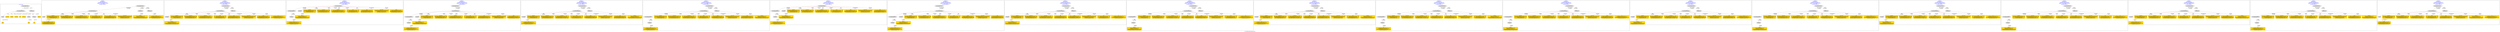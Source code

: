 digraph n0 {
fontcolor="blue"
remincross="true"
label="s14-s-california-african-american.json"
subgraph cluster_0 {
label="1-correct model"
n2[style="filled",color="white",fillcolor="lightgray",label="CulturalHeritageObject1"];
n3[style="filled",color="white",fillcolor="lightgray",label="Person1"];
n4[shape="plaintext",style="filled",fillcolor="gold",label="dimensions"];
n5[shape="plaintext",style="filled",fillcolor="gold",label="technique"];
n6[shape="plaintext",style="filled",fillcolor="gold",label="provenance"];
n7[shape="plaintext",style="filled",fillcolor="gold",label="title"];
n8[shape="plaintext",style="filled",fillcolor="gold",label="accessionId"];
n9[style="filled",color="white",fillcolor="lightgray",label="Concept1"];
n10[style="filled",color="white",fillcolor="lightgray",label="Document1"];
n11[shape="plaintext",style="filled",fillcolor="gold",label="artist"];
n12[style="filled",color="white",fillcolor="lightgray",label="EuropeanaAggregation1"];
n13[style="filled",color="white",fillcolor="lightgray",label="WebResource1"];
n14[shape="plaintext",style="filled",fillcolor="gold",label="imageUrl"];
n15[shape="plaintext",style="filled",fillcolor="gold",label="type"];
n16[shape="plaintext",style="filled",fillcolor="gold",label="url"];
}
subgraph cluster_1 {
label="candidate 0\nlink coherence:1.0\nnode coherence:1.0\nconfidence:0.5672501844518427\nmapping score:0.6150093207432068\ncost:12.99941\n-precision:0.77-recall:0.71"
n18[style="filled",color="white",fillcolor="lightgray",label="CulturalHeritageObject1"];
n19[style="filled",color="white",fillcolor="lightgray",label="Person1"];
n20[style="filled",color="white",fillcolor="lightgray",label="EuropeanaAggregation1"];
n21[style="filled",color="white",fillcolor="lightgray",label="WebResource1"];
n22[style="filled",color="white",fillcolor="lightgray",label="WebResource2"];
n23[shape="plaintext",style="filled",fillcolor="gold",label="imageUrl\n[WebResource,classLink,0.519]\n[Document,classLink,0.47]\n[CulturalHeritageObject,accessionNumber,0.006]\n[CulturalHeritageObject,description,0.005]"];
n24[shape="plaintext",style="filled",fillcolor="gold",label="technique\n[CulturalHeritageObject,medium,0.719]\n[CulturalHeritageObject,description,0.115]\n[Concept,prefLabel,0.09]\n[Person,biographicalInformation,0.076]"];
n25[shape="plaintext",style="filled",fillcolor="gold",label="artist\n[Person,nameOfThePerson,0.283]\n[CulturalHeritageObject,description,0.244]\n[CulturalHeritageObject,provenance,0.238]\n[CulturalHeritageObject,title,0.235]"];
n26[shape="plaintext",style="filled",fillcolor="gold",label="provenance\n[CulturalHeritageObject,provenance,0.721]\n[CulturalHeritageObject,description,0.105]\n[CulturalHeritageObject,title,0.103]\n[Person,biographicalInformation,0.071]"];
n27[shape="plaintext",style="filled",fillcolor="gold",label="dimensions\n[CulturalHeritageObject,extent,0.661]\n[CulturalHeritageObject,accessionNumber,0.143]\n[CulturalHeritageObject,description,0.11]\n[CulturalHeritageObject,provenance,0.086]"];
n28[shape="plaintext",style="filled",fillcolor="gold",label="type\n[CulturalHeritageObject,provenance,0.483]\n[Document,classLink,0.204]\n[CulturalHeritageObject,description,0.157]\n[Person,nameOfThePerson,0.156]"];
n29[shape="plaintext",style="filled",fillcolor="gold",label="title\n[CulturalHeritageObject,title,0.361]\n[CulturalHeritageObject,description,0.313]\n[Person,biographicalInformation,0.209]\n[CulturalHeritageObject,provenance,0.117]"];
n30[shape="plaintext",style="filled",fillcolor="gold",label="accessionId\n[CulturalHeritageObject,accessionNumber,0.787]\n[CulturalHeritageObject,provenance,0.153]\n[WebResource,classLink,0.059]\n[CulturalHeritageObject,title,0.0]"];
n31[shape="plaintext",style="filled",fillcolor="gold",label="url\n[WebResource,classLink,0.571]\n[CulturalHeritageObject,extent,0.164]\n[CulturalHeritageObject,accessionNumber,0.133]\n[Document,classLink,0.131]"];
}
subgraph cluster_2 {
label="candidate 1\nlink coherence:1.0\nnode coherence:1.0\nconfidence:0.5575531462863128\nmapping score:0.6302954932065487\ncost:11.99961\n-precision:0.67-recall:0.57"
n33[style="filled",color="white",fillcolor="lightgray",label="CulturalHeritageObject1"];
n34[style="filled",color="white",fillcolor="lightgray",label="Document1"];
n35[style="filled",color="white",fillcolor="lightgray",label="EuropeanaAggregation1"];
n36[style="filled",color="white",fillcolor="lightgray",label="WebResource1"];
n37[shape="plaintext",style="filled",fillcolor="gold",label="url\n[WebResource,classLink,0.571]\n[CulturalHeritageObject,extent,0.164]\n[CulturalHeritageObject,accessionNumber,0.133]\n[Document,classLink,0.131]"];
n38[shape="plaintext",style="filled",fillcolor="gold",label="technique\n[CulturalHeritageObject,medium,0.719]\n[CulturalHeritageObject,description,0.115]\n[Concept,prefLabel,0.09]\n[Person,biographicalInformation,0.076]"];
n39[shape="plaintext",style="filled",fillcolor="gold",label="provenance\n[CulturalHeritageObject,provenance,0.721]\n[CulturalHeritageObject,description,0.105]\n[CulturalHeritageObject,title,0.103]\n[Person,biographicalInformation,0.071]"];
n40[shape="plaintext",style="filled",fillcolor="gold",label="imageUrl\n[WebResource,classLink,0.519]\n[Document,classLink,0.47]\n[CulturalHeritageObject,accessionNumber,0.006]\n[CulturalHeritageObject,description,0.005]"];
n41[shape="plaintext",style="filled",fillcolor="gold",label="dimensions\n[CulturalHeritageObject,extent,0.661]\n[CulturalHeritageObject,accessionNumber,0.143]\n[CulturalHeritageObject,description,0.11]\n[CulturalHeritageObject,provenance,0.086]"];
n42[shape="plaintext",style="filled",fillcolor="gold",label="type\n[CulturalHeritageObject,provenance,0.483]\n[Document,classLink,0.204]\n[CulturalHeritageObject,description,0.157]\n[Person,nameOfThePerson,0.156]"];
n43[shape="plaintext",style="filled",fillcolor="gold",label="title\n[CulturalHeritageObject,title,0.361]\n[CulturalHeritageObject,description,0.313]\n[Person,biographicalInformation,0.209]\n[CulturalHeritageObject,provenance,0.117]"];
n44[shape="plaintext",style="filled",fillcolor="gold",label="accessionId\n[CulturalHeritageObject,accessionNumber,0.787]\n[CulturalHeritageObject,provenance,0.153]\n[WebResource,classLink,0.059]\n[CulturalHeritageObject,title,0.0]"];
n45[shape="plaintext",style="filled",fillcolor="gold",label="artist\n[Person,nameOfThePerson,0.283]\n[CulturalHeritageObject,description,0.244]\n[CulturalHeritageObject,provenance,0.238]\n[CulturalHeritageObject,title,0.235]"];
}
subgraph cluster_3 {
label="candidate 10\nlink coherence:1.0\nnode coherence:1.0\nconfidence:0.5086762505254226\nmapping score:0.6140031946195853\ncost:11.99993\n-precision:0.5-recall:0.43"
n47[style="filled",color="white",fillcolor="lightgray",label="CulturalHeritageObject1"];
n48[style="filled",color="white",fillcolor="lightgray",label="CulturalHeritageObject2"];
n49[style="filled",color="white",fillcolor="lightgray",label="Document1"];
n50[style="filled",color="white",fillcolor="lightgray",label="Document2"];
n51[shape="plaintext",style="filled",fillcolor="gold",label="technique\n[CulturalHeritageObject,medium,0.719]\n[CulturalHeritageObject,description,0.115]\n[Concept,prefLabel,0.09]\n[Person,biographicalInformation,0.076]"];
n52[shape="plaintext",style="filled",fillcolor="gold",label="provenance\n[CulturalHeritageObject,provenance,0.721]\n[CulturalHeritageObject,description,0.105]\n[CulturalHeritageObject,title,0.103]\n[Person,biographicalInformation,0.071]"];
n53[shape="plaintext",style="filled",fillcolor="gold",label="imageUrl\n[WebResource,classLink,0.519]\n[Document,classLink,0.47]\n[CulturalHeritageObject,accessionNumber,0.006]\n[CulturalHeritageObject,description,0.005]"];
n54[shape="plaintext",style="filled",fillcolor="gold",label="dimensions\n[CulturalHeritageObject,extent,0.661]\n[CulturalHeritageObject,accessionNumber,0.143]\n[CulturalHeritageObject,description,0.11]\n[CulturalHeritageObject,provenance,0.086]"];
n55[shape="plaintext",style="filled",fillcolor="gold",label="type\n[CulturalHeritageObject,provenance,0.483]\n[Document,classLink,0.204]\n[CulturalHeritageObject,description,0.157]\n[Person,nameOfThePerson,0.156]"];
n56[shape="plaintext",style="filled",fillcolor="gold",label="title\n[CulturalHeritageObject,title,0.361]\n[CulturalHeritageObject,description,0.313]\n[Person,biographicalInformation,0.209]\n[CulturalHeritageObject,provenance,0.117]"];
n57[shape="plaintext",style="filled",fillcolor="gold",label="accessionId\n[CulturalHeritageObject,accessionNumber,0.787]\n[CulturalHeritageObject,provenance,0.153]\n[WebResource,classLink,0.059]\n[CulturalHeritageObject,title,0.0]"];
n58[shape="plaintext",style="filled",fillcolor="gold",label="artist\n[Person,nameOfThePerson,0.283]\n[CulturalHeritageObject,description,0.244]\n[CulturalHeritageObject,provenance,0.238]\n[CulturalHeritageObject,title,0.235]"];
n59[shape="plaintext",style="filled",fillcolor="gold",label="url\n[WebResource,classLink,0.571]\n[CulturalHeritageObject,extent,0.164]\n[CulturalHeritageObject,accessionNumber,0.133]\n[Document,classLink,0.131]"];
}
subgraph cluster_4 {
label="candidate 11\nlink coherence:1.0\nnode coherence:1.0\nconfidence:0.5086762505254226\nmapping score:0.6140031946195853\ncost:12.99975\n-precision:0.54-recall:0.5"
n61[style="filled",color="white",fillcolor="lightgray",label="CulturalHeritageObject1"];
n62[style="filled",color="white",fillcolor="lightgray",label="CulturalHeritageObject2"];
n63[style="filled",color="white",fillcolor="lightgray",label="Document1"];
n64[style="filled",color="white",fillcolor="lightgray",label="Document2"];
n65[style="filled",color="white",fillcolor="lightgray",label="EuropeanaAggregation1"];
n66[shape="plaintext",style="filled",fillcolor="gold",label="technique\n[CulturalHeritageObject,medium,0.719]\n[CulturalHeritageObject,description,0.115]\n[Concept,prefLabel,0.09]\n[Person,biographicalInformation,0.076]"];
n67[shape="plaintext",style="filled",fillcolor="gold",label="provenance\n[CulturalHeritageObject,provenance,0.721]\n[CulturalHeritageObject,description,0.105]\n[CulturalHeritageObject,title,0.103]\n[Person,biographicalInformation,0.071]"];
n68[shape="plaintext",style="filled",fillcolor="gold",label="imageUrl\n[WebResource,classLink,0.519]\n[Document,classLink,0.47]\n[CulturalHeritageObject,accessionNumber,0.006]\n[CulturalHeritageObject,description,0.005]"];
n69[shape="plaintext",style="filled",fillcolor="gold",label="dimensions\n[CulturalHeritageObject,extent,0.661]\n[CulturalHeritageObject,accessionNumber,0.143]\n[CulturalHeritageObject,description,0.11]\n[CulturalHeritageObject,provenance,0.086]"];
n70[shape="plaintext",style="filled",fillcolor="gold",label="type\n[CulturalHeritageObject,provenance,0.483]\n[Document,classLink,0.204]\n[CulturalHeritageObject,description,0.157]\n[Person,nameOfThePerson,0.156]"];
n71[shape="plaintext",style="filled",fillcolor="gold",label="title\n[CulturalHeritageObject,title,0.361]\n[CulturalHeritageObject,description,0.313]\n[Person,biographicalInformation,0.209]\n[CulturalHeritageObject,provenance,0.117]"];
n72[shape="plaintext",style="filled",fillcolor="gold",label="accessionId\n[CulturalHeritageObject,accessionNumber,0.787]\n[CulturalHeritageObject,provenance,0.153]\n[WebResource,classLink,0.059]\n[CulturalHeritageObject,title,0.0]"];
n73[shape="plaintext",style="filled",fillcolor="gold",label="artist\n[Person,nameOfThePerson,0.283]\n[CulturalHeritageObject,description,0.244]\n[CulturalHeritageObject,provenance,0.238]\n[CulturalHeritageObject,title,0.235]"];
n74[shape="plaintext",style="filled",fillcolor="gold",label="url\n[WebResource,classLink,0.571]\n[CulturalHeritageObject,extent,0.164]\n[CulturalHeritageObject,accessionNumber,0.133]\n[Document,classLink,0.131]"];
}
subgraph cluster_5 {
label="candidate 12\nlink coherence:1.0\nnode coherence:1.0\nconfidence:0.5077265854194454\nmapping score:0.6136866395842595\ncost:11.99961\n-precision:0.75-recall:0.64"
n76[style="filled",color="white",fillcolor="lightgray",label="CulturalHeritageObject1"];
n77[style="filled",color="white",fillcolor="lightgray",label="Document1"];
n78[style="filled",color="white",fillcolor="lightgray",label="EuropeanaAggregation1"];
n79[style="filled",color="white",fillcolor="lightgray",label="WebResource1"];
n80[shape="plaintext",style="filled",fillcolor="gold",label="imageUrl\n[WebResource,classLink,0.519]\n[Document,classLink,0.47]\n[CulturalHeritageObject,accessionNumber,0.006]\n[CulturalHeritageObject,description,0.005]"];
n81[shape="plaintext",style="filled",fillcolor="gold",label="technique\n[CulturalHeritageObject,medium,0.719]\n[CulturalHeritageObject,description,0.115]\n[Concept,prefLabel,0.09]\n[Person,biographicalInformation,0.076]"];
n82[shape="plaintext",style="filled",fillcolor="gold",label="provenance\n[CulturalHeritageObject,provenance,0.721]\n[CulturalHeritageObject,description,0.105]\n[CulturalHeritageObject,title,0.103]\n[Person,biographicalInformation,0.071]"];
n83[shape="plaintext",style="filled",fillcolor="gold",label="url\n[WebResource,classLink,0.571]\n[CulturalHeritageObject,extent,0.164]\n[CulturalHeritageObject,accessionNumber,0.133]\n[Document,classLink,0.131]"];
n84[shape="plaintext",style="filled",fillcolor="gold",label="dimensions\n[CulturalHeritageObject,extent,0.661]\n[CulturalHeritageObject,accessionNumber,0.143]\n[CulturalHeritageObject,description,0.11]\n[CulturalHeritageObject,provenance,0.086]"];
n85[shape="plaintext",style="filled",fillcolor="gold",label="type\n[CulturalHeritageObject,provenance,0.483]\n[Document,classLink,0.204]\n[CulturalHeritageObject,description,0.157]\n[Person,nameOfThePerson,0.156]"];
n86[shape="plaintext",style="filled",fillcolor="gold",label="artist\n[Person,nameOfThePerson,0.283]\n[CulturalHeritageObject,description,0.244]\n[CulturalHeritageObject,provenance,0.238]\n[CulturalHeritageObject,title,0.235]"];
n87[shape="plaintext",style="filled",fillcolor="gold",label="accessionId\n[CulturalHeritageObject,accessionNumber,0.787]\n[CulturalHeritageObject,provenance,0.153]\n[WebResource,classLink,0.059]\n[CulturalHeritageObject,title,0.0]"];
n88[shape="plaintext",style="filled",fillcolor="gold",label="title\n[CulturalHeritageObject,title,0.361]\n[CulturalHeritageObject,description,0.313]\n[Person,biographicalInformation,0.209]\n[CulturalHeritageObject,provenance,0.117]"];
}
subgraph cluster_6 {
label="candidate 13\nlink coherence:1.0\nnode coherence:1.0\nconfidence:0.5077265854194454\nmapping score:0.6136866395842595\ncost:12.9996\n-precision:0.62-recall:0.57"
n90[style="filled",color="white",fillcolor="lightgray",label="CulturalHeritageObject1"];
n91[style="filled",color="white",fillcolor="lightgray",label="CulturalHeritageObject2"];
n92[style="filled",color="white",fillcolor="lightgray",label="Document2"];
n93[style="filled",color="white",fillcolor="lightgray",label="EuropeanaAggregation1"];
n94[style="filled",color="white",fillcolor="lightgray",label="WebResource1"];
n95[shape="plaintext",style="filled",fillcolor="gold",label="imageUrl\n[WebResource,classLink,0.519]\n[Document,classLink,0.47]\n[CulturalHeritageObject,accessionNumber,0.006]\n[CulturalHeritageObject,description,0.005]"];
n96[shape="plaintext",style="filled",fillcolor="gold",label="technique\n[CulturalHeritageObject,medium,0.719]\n[CulturalHeritageObject,description,0.115]\n[Concept,prefLabel,0.09]\n[Person,biographicalInformation,0.076]"];
n97[shape="plaintext",style="filled",fillcolor="gold",label="provenance\n[CulturalHeritageObject,provenance,0.721]\n[CulturalHeritageObject,description,0.105]\n[CulturalHeritageObject,title,0.103]\n[Person,biographicalInformation,0.071]"];
n98[shape="plaintext",style="filled",fillcolor="gold",label="dimensions\n[CulturalHeritageObject,extent,0.661]\n[CulturalHeritageObject,accessionNumber,0.143]\n[CulturalHeritageObject,description,0.11]\n[CulturalHeritageObject,provenance,0.086]"];
n99[shape="plaintext",style="filled",fillcolor="gold",label="type\n[CulturalHeritageObject,provenance,0.483]\n[Document,classLink,0.204]\n[CulturalHeritageObject,description,0.157]\n[Person,nameOfThePerson,0.156]"];
n100[shape="plaintext",style="filled",fillcolor="gold",label="artist\n[Person,nameOfThePerson,0.283]\n[CulturalHeritageObject,description,0.244]\n[CulturalHeritageObject,provenance,0.238]\n[CulturalHeritageObject,title,0.235]"];
n101[shape="plaintext",style="filled",fillcolor="gold",label="accessionId\n[CulturalHeritageObject,accessionNumber,0.787]\n[CulturalHeritageObject,provenance,0.153]\n[WebResource,classLink,0.059]\n[CulturalHeritageObject,title,0.0]"];
n102[shape="plaintext",style="filled",fillcolor="gold",label="title\n[CulturalHeritageObject,title,0.361]\n[CulturalHeritageObject,description,0.313]\n[Person,biographicalInformation,0.209]\n[CulturalHeritageObject,provenance,0.117]"];
n103[shape="plaintext",style="filled",fillcolor="gold",label="url\n[WebResource,classLink,0.571]\n[CulturalHeritageObject,extent,0.164]\n[CulturalHeritageObject,accessionNumber,0.133]\n[Document,classLink,0.131]"];
}
subgraph cluster_7 {
label="candidate 14\nlink coherence:1.0\nnode coherence:1.0\nconfidence:0.5022974395495896\nmapping score:0.6118769242943076\ncost:11.99993\n-precision:0.42-recall:0.36"
n105[style="filled",color="white",fillcolor="lightgray",label="CulturalHeritageObject1"];
n106[style="filled",color="white",fillcolor="lightgray",label="CulturalHeritageObject2"];
n107[style="filled",color="white",fillcolor="lightgray",label="Document1"];
n108[style="filled",color="white",fillcolor="lightgray",label="Document2"];
n109[shape="plaintext",style="filled",fillcolor="gold",label="technique\n[CulturalHeritageObject,medium,0.719]\n[CulturalHeritageObject,description,0.115]\n[Concept,prefLabel,0.09]\n[Person,biographicalInformation,0.076]"];
n110[shape="plaintext",style="filled",fillcolor="gold",label="provenance\n[CulturalHeritageObject,provenance,0.721]\n[CulturalHeritageObject,description,0.105]\n[CulturalHeritageObject,title,0.103]\n[Person,biographicalInformation,0.071]"];
n111[shape="plaintext",style="filled",fillcolor="gold",label="imageUrl\n[WebResource,classLink,0.519]\n[Document,classLink,0.47]\n[CulturalHeritageObject,accessionNumber,0.006]\n[CulturalHeritageObject,description,0.005]"];
n112[shape="plaintext",style="filled",fillcolor="gold",label="dimensions\n[CulturalHeritageObject,extent,0.661]\n[CulturalHeritageObject,accessionNumber,0.143]\n[CulturalHeritageObject,description,0.11]\n[CulturalHeritageObject,provenance,0.086]"];
n113[shape="plaintext",style="filled",fillcolor="gold",label="type\n[CulturalHeritageObject,provenance,0.483]\n[Document,classLink,0.204]\n[CulturalHeritageObject,description,0.157]\n[Person,nameOfThePerson,0.156]"];
n114[shape="plaintext",style="filled",fillcolor="gold",label="artist\n[Person,nameOfThePerson,0.283]\n[CulturalHeritageObject,description,0.244]\n[CulturalHeritageObject,provenance,0.238]\n[CulturalHeritageObject,title,0.235]"];
n115[shape="plaintext",style="filled",fillcolor="gold",label="accessionId\n[CulturalHeritageObject,accessionNumber,0.787]\n[CulturalHeritageObject,provenance,0.153]\n[WebResource,classLink,0.059]\n[CulturalHeritageObject,title,0.0]"];
n116[shape="plaintext",style="filled",fillcolor="gold",label="title\n[CulturalHeritageObject,title,0.361]\n[CulturalHeritageObject,description,0.313]\n[Person,biographicalInformation,0.209]\n[CulturalHeritageObject,provenance,0.117]"];
n117[shape="plaintext",style="filled",fillcolor="gold",label="url\n[WebResource,classLink,0.571]\n[CulturalHeritageObject,extent,0.164]\n[CulturalHeritageObject,accessionNumber,0.133]\n[Document,classLink,0.131]"];
}
subgraph cluster_8 {
label="candidate 15\nlink coherence:1.0\nnode coherence:1.0\nconfidence:0.5022974395495896\nmapping score:0.6118769242943076\ncost:12.99975\n-precision:0.46-recall:0.43"
n119[style="filled",color="white",fillcolor="lightgray",label="CulturalHeritageObject1"];
n120[style="filled",color="white",fillcolor="lightgray",label="CulturalHeritageObject2"];
n121[style="filled",color="white",fillcolor="lightgray",label="Document1"];
n122[style="filled",color="white",fillcolor="lightgray",label="Document2"];
n123[style="filled",color="white",fillcolor="lightgray",label="EuropeanaAggregation1"];
n124[shape="plaintext",style="filled",fillcolor="gold",label="technique\n[CulturalHeritageObject,medium,0.719]\n[CulturalHeritageObject,description,0.115]\n[Concept,prefLabel,0.09]\n[Person,biographicalInformation,0.076]"];
n125[shape="plaintext",style="filled",fillcolor="gold",label="provenance\n[CulturalHeritageObject,provenance,0.721]\n[CulturalHeritageObject,description,0.105]\n[CulturalHeritageObject,title,0.103]\n[Person,biographicalInformation,0.071]"];
n126[shape="plaintext",style="filled",fillcolor="gold",label="imageUrl\n[WebResource,classLink,0.519]\n[Document,classLink,0.47]\n[CulturalHeritageObject,accessionNumber,0.006]\n[CulturalHeritageObject,description,0.005]"];
n127[shape="plaintext",style="filled",fillcolor="gold",label="dimensions\n[CulturalHeritageObject,extent,0.661]\n[CulturalHeritageObject,accessionNumber,0.143]\n[CulturalHeritageObject,description,0.11]\n[CulturalHeritageObject,provenance,0.086]"];
n128[shape="plaintext",style="filled",fillcolor="gold",label="type\n[CulturalHeritageObject,provenance,0.483]\n[Document,classLink,0.204]\n[CulturalHeritageObject,description,0.157]\n[Person,nameOfThePerson,0.156]"];
n129[shape="plaintext",style="filled",fillcolor="gold",label="artist\n[Person,nameOfThePerson,0.283]\n[CulturalHeritageObject,description,0.244]\n[CulturalHeritageObject,provenance,0.238]\n[CulturalHeritageObject,title,0.235]"];
n130[shape="plaintext",style="filled",fillcolor="gold",label="accessionId\n[CulturalHeritageObject,accessionNumber,0.787]\n[CulturalHeritageObject,provenance,0.153]\n[WebResource,classLink,0.059]\n[CulturalHeritageObject,title,0.0]"];
n131[shape="plaintext",style="filled",fillcolor="gold",label="title\n[CulturalHeritageObject,title,0.361]\n[CulturalHeritageObject,description,0.313]\n[Person,biographicalInformation,0.209]\n[CulturalHeritageObject,provenance,0.117]"];
n132[shape="plaintext",style="filled",fillcolor="gold",label="url\n[WebResource,classLink,0.571]\n[CulturalHeritageObject,extent,0.164]\n[CulturalHeritageObject,accessionNumber,0.133]\n[Document,classLink,0.131]"];
}
subgraph cluster_9 {
label="candidate 16\nlink coherence:1.0\nnode coherence:1.0\nconfidence:0.4931074200386518\nmapping score:0.6088135844573284\ncost:11.99961\n-precision:0.58-recall:0.5"
n134[style="filled",color="white",fillcolor="lightgray",label="CulturalHeritageObject1"];
n135[style="filled",color="white",fillcolor="lightgray",label="Document1"];
n136[style="filled",color="white",fillcolor="lightgray",label="EuropeanaAggregation1"];
n137[style="filled",color="white",fillcolor="lightgray",label="WebResource1"];
n138[shape="plaintext",style="filled",fillcolor="gold",label="url\n[WebResource,classLink,0.571]\n[CulturalHeritageObject,extent,0.164]\n[CulturalHeritageObject,accessionNumber,0.133]\n[Document,classLink,0.131]"];
n139[shape="plaintext",style="filled",fillcolor="gold",label="technique\n[CulturalHeritageObject,medium,0.719]\n[CulturalHeritageObject,description,0.115]\n[Concept,prefLabel,0.09]\n[Person,biographicalInformation,0.076]"];
n140[shape="plaintext",style="filled",fillcolor="gold",label="provenance\n[CulturalHeritageObject,provenance,0.721]\n[CulturalHeritageObject,description,0.105]\n[CulturalHeritageObject,title,0.103]\n[Person,biographicalInformation,0.071]"];
n141[shape="plaintext",style="filled",fillcolor="gold",label="imageUrl\n[WebResource,classLink,0.519]\n[Document,classLink,0.47]\n[CulturalHeritageObject,accessionNumber,0.006]\n[CulturalHeritageObject,description,0.005]"];
n142[shape="plaintext",style="filled",fillcolor="gold",label="dimensions\n[CulturalHeritageObject,extent,0.661]\n[CulturalHeritageObject,accessionNumber,0.143]\n[CulturalHeritageObject,description,0.11]\n[CulturalHeritageObject,provenance,0.086]"];
n143[shape="plaintext",style="filled",fillcolor="gold",label="title\n[CulturalHeritageObject,title,0.361]\n[CulturalHeritageObject,description,0.313]\n[Person,biographicalInformation,0.209]\n[CulturalHeritageObject,provenance,0.117]"];
n144[shape="plaintext",style="filled",fillcolor="gold",label="artist\n[Person,nameOfThePerson,0.283]\n[CulturalHeritageObject,description,0.244]\n[CulturalHeritageObject,provenance,0.238]\n[CulturalHeritageObject,title,0.235]"];
n145[shape="plaintext",style="filled",fillcolor="gold",label="accessionId\n[CulturalHeritageObject,accessionNumber,0.787]\n[CulturalHeritageObject,provenance,0.153]\n[WebResource,classLink,0.059]\n[CulturalHeritageObject,title,0.0]"];
n146[shape="plaintext",style="filled",fillcolor="gold",label="type\n[CulturalHeritageObject,provenance,0.483]\n[Document,classLink,0.204]\n[CulturalHeritageObject,description,0.157]\n[Person,nameOfThePerson,0.156]"];
}
subgraph cluster_10 {
label="candidate 17\nlink coherence:1.0\nnode coherence:1.0\nconfidence:0.4931074200386518\nmapping score:0.6088135844573284\ncost:12.9996\n-precision:0.46-recall:0.43"
n148[style="filled",color="white",fillcolor="lightgray",label="CulturalHeritageObject1"];
n149[style="filled",color="white",fillcolor="lightgray",label="CulturalHeritageObject2"];
n150[style="filled",color="white",fillcolor="lightgray",label="Document2"];
n151[style="filled",color="white",fillcolor="lightgray",label="EuropeanaAggregation1"];
n152[style="filled",color="white",fillcolor="lightgray",label="WebResource1"];
n153[shape="plaintext",style="filled",fillcolor="gold",label="url\n[WebResource,classLink,0.571]\n[CulturalHeritageObject,extent,0.164]\n[CulturalHeritageObject,accessionNumber,0.133]\n[Document,classLink,0.131]"];
n154[shape="plaintext",style="filled",fillcolor="gold",label="technique\n[CulturalHeritageObject,medium,0.719]\n[CulturalHeritageObject,description,0.115]\n[Concept,prefLabel,0.09]\n[Person,biographicalInformation,0.076]"];
n155[shape="plaintext",style="filled",fillcolor="gold",label="provenance\n[CulturalHeritageObject,provenance,0.721]\n[CulturalHeritageObject,description,0.105]\n[CulturalHeritageObject,title,0.103]\n[Person,biographicalInformation,0.071]"];
n156[shape="plaintext",style="filled",fillcolor="gold",label="dimensions\n[CulturalHeritageObject,extent,0.661]\n[CulturalHeritageObject,accessionNumber,0.143]\n[CulturalHeritageObject,description,0.11]\n[CulturalHeritageObject,provenance,0.086]"];
n157[shape="plaintext",style="filled",fillcolor="gold",label="title\n[CulturalHeritageObject,title,0.361]\n[CulturalHeritageObject,description,0.313]\n[Person,biographicalInformation,0.209]\n[CulturalHeritageObject,provenance,0.117]"];
n158[shape="plaintext",style="filled",fillcolor="gold",label="artist\n[Person,nameOfThePerson,0.283]\n[CulturalHeritageObject,description,0.244]\n[CulturalHeritageObject,provenance,0.238]\n[CulturalHeritageObject,title,0.235]"];
n159[shape="plaintext",style="filled",fillcolor="gold",label="accessionId\n[CulturalHeritageObject,accessionNumber,0.787]\n[CulturalHeritageObject,provenance,0.153]\n[WebResource,classLink,0.059]\n[CulturalHeritageObject,title,0.0]"];
n160[shape="plaintext",style="filled",fillcolor="gold",label="type\n[CulturalHeritageObject,provenance,0.483]\n[Document,classLink,0.204]\n[CulturalHeritageObject,description,0.157]\n[Person,nameOfThePerson,0.156]"];
n161[shape="plaintext",style="filled",fillcolor="gold",label="imageUrl\n[WebResource,classLink,0.519]\n[Document,classLink,0.47]\n[CulturalHeritageObject,accessionNumber,0.006]\n[CulturalHeritageObject,description,0.005]"];
}
subgraph cluster_11 {
label="candidate 18\nlink coherence:1.0\nnode coherence:1.0\nconfidence:0.47704144166579404\nmapping score:0.6034582583330425\ncost:11.99961\n-precision:0.83-recall:0.71"
n163[style="filled",color="white",fillcolor="lightgray",label="CulturalHeritageObject1"];
n164[style="filled",color="white",fillcolor="lightgray",label="Document1"];
n165[style="filled",color="white",fillcolor="lightgray",label="EuropeanaAggregation1"];
n166[style="filled",color="white",fillcolor="lightgray",label="WebResource1"];
n167[shape="plaintext",style="filled",fillcolor="gold",label="imageUrl\n[WebResource,classLink,0.519]\n[Document,classLink,0.47]\n[CulturalHeritageObject,accessionNumber,0.006]\n[CulturalHeritageObject,description,0.005]"];
n168[shape="plaintext",style="filled",fillcolor="gold",label="technique\n[CulturalHeritageObject,medium,0.719]\n[CulturalHeritageObject,description,0.115]\n[Concept,prefLabel,0.09]\n[Person,biographicalInformation,0.076]"];
n169[shape="plaintext",style="filled",fillcolor="gold",label="provenance\n[CulturalHeritageObject,provenance,0.721]\n[CulturalHeritageObject,description,0.105]\n[CulturalHeritageObject,title,0.103]\n[Person,biographicalInformation,0.071]"];
n170[shape="plaintext",style="filled",fillcolor="gold",label="url\n[WebResource,classLink,0.571]\n[CulturalHeritageObject,extent,0.164]\n[CulturalHeritageObject,accessionNumber,0.133]\n[Document,classLink,0.131]"];
n171[shape="plaintext",style="filled",fillcolor="gold",label="dimensions\n[CulturalHeritageObject,extent,0.661]\n[CulturalHeritageObject,accessionNumber,0.143]\n[CulturalHeritageObject,description,0.11]\n[CulturalHeritageObject,provenance,0.086]"];
n172[shape="plaintext",style="filled",fillcolor="gold",label="artist\n[Person,nameOfThePerson,0.283]\n[CulturalHeritageObject,description,0.244]\n[CulturalHeritageObject,provenance,0.238]\n[CulturalHeritageObject,title,0.235]"];
n173[shape="plaintext",style="filled",fillcolor="gold",label="title\n[CulturalHeritageObject,title,0.361]\n[CulturalHeritageObject,description,0.313]\n[Person,biographicalInformation,0.209]\n[CulturalHeritageObject,provenance,0.117]"];
n174[shape="plaintext",style="filled",fillcolor="gold",label="accessionId\n[CulturalHeritageObject,accessionNumber,0.787]\n[CulturalHeritageObject,provenance,0.153]\n[WebResource,classLink,0.059]\n[CulturalHeritageObject,title,0.0]"];
n175[shape="plaintext",style="filled",fillcolor="gold",label="type\n[CulturalHeritageObject,provenance,0.483]\n[Document,classLink,0.204]\n[CulturalHeritageObject,description,0.157]\n[Person,nameOfThePerson,0.156]"];
}
subgraph cluster_12 {
label="candidate 19\nlink coherence:1.0\nnode coherence:1.0\nconfidence:0.47704144166579404\nmapping score:0.6034582583330425\ncost:12.9996\n-precision:0.69-recall:0.64"
n177[style="filled",color="white",fillcolor="lightgray",label="CulturalHeritageObject1"];
n178[style="filled",color="white",fillcolor="lightgray",label="CulturalHeritageObject2"];
n179[style="filled",color="white",fillcolor="lightgray",label="Document2"];
n180[style="filled",color="white",fillcolor="lightgray",label="EuropeanaAggregation1"];
n181[style="filled",color="white",fillcolor="lightgray",label="WebResource1"];
n182[shape="plaintext",style="filled",fillcolor="gold",label="imageUrl\n[WebResource,classLink,0.519]\n[Document,classLink,0.47]\n[CulturalHeritageObject,accessionNumber,0.006]\n[CulturalHeritageObject,description,0.005]"];
n183[shape="plaintext",style="filled",fillcolor="gold",label="technique\n[CulturalHeritageObject,medium,0.719]\n[CulturalHeritageObject,description,0.115]\n[Concept,prefLabel,0.09]\n[Person,biographicalInformation,0.076]"];
n184[shape="plaintext",style="filled",fillcolor="gold",label="provenance\n[CulturalHeritageObject,provenance,0.721]\n[CulturalHeritageObject,description,0.105]\n[CulturalHeritageObject,title,0.103]\n[Person,biographicalInformation,0.071]"];
n185[shape="plaintext",style="filled",fillcolor="gold",label="dimensions\n[CulturalHeritageObject,extent,0.661]\n[CulturalHeritageObject,accessionNumber,0.143]\n[CulturalHeritageObject,description,0.11]\n[CulturalHeritageObject,provenance,0.086]"];
n186[shape="plaintext",style="filled",fillcolor="gold",label="artist\n[Person,nameOfThePerson,0.283]\n[CulturalHeritageObject,description,0.244]\n[CulturalHeritageObject,provenance,0.238]\n[CulturalHeritageObject,title,0.235]"];
n187[shape="plaintext",style="filled",fillcolor="gold",label="title\n[CulturalHeritageObject,title,0.361]\n[CulturalHeritageObject,description,0.313]\n[Person,biographicalInformation,0.209]\n[CulturalHeritageObject,provenance,0.117]"];
n188[shape="plaintext",style="filled",fillcolor="gold",label="accessionId\n[CulturalHeritageObject,accessionNumber,0.787]\n[CulturalHeritageObject,provenance,0.153]\n[WebResource,classLink,0.059]\n[CulturalHeritageObject,title,0.0]"];
n189[shape="plaintext",style="filled",fillcolor="gold",label="type\n[CulturalHeritageObject,provenance,0.483]\n[Document,classLink,0.204]\n[CulturalHeritageObject,description,0.157]\n[Person,nameOfThePerson,0.156]"];
n190[shape="plaintext",style="filled",fillcolor="gold",label="url\n[WebResource,classLink,0.571]\n[CulturalHeritageObject,extent,0.164]\n[CulturalHeritageObject,accessionNumber,0.133]\n[Document,classLink,0.131]"];
}
subgraph cluster_13 {
label="candidate 2\nlink coherence:1.0\nnode coherence:1.0\nconfidence:0.5575531462863128\nmapping score:0.6302954932065487\ncost:12.9996\n-precision:0.54-recall:0.5"
n192[style="filled",color="white",fillcolor="lightgray",label="CulturalHeritageObject1"];
n193[style="filled",color="white",fillcolor="lightgray",label="CulturalHeritageObject2"];
n194[style="filled",color="white",fillcolor="lightgray",label="Document2"];
n195[style="filled",color="white",fillcolor="lightgray",label="EuropeanaAggregation1"];
n196[style="filled",color="white",fillcolor="lightgray",label="WebResource1"];
n197[shape="plaintext",style="filled",fillcolor="gold",label="url\n[WebResource,classLink,0.571]\n[CulturalHeritageObject,extent,0.164]\n[CulturalHeritageObject,accessionNumber,0.133]\n[Document,classLink,0.131]"];
n198[shape="plaintext",style="filled",fillcolor="gold",label="technique\n[CulturalHeritageObject,medium,0.719]\n[CulturalHeritageObject,description,0.115]\n[Concept,prefLabel,0.09]\n[Person,biographicalInformation,0.076]"];
n199[shape="plaintext",style="filled",fillcolor="gold",label="provenance\n[CulturalHeritageObject,provenance,0.721]\n[CulturalHeritageObject,description,0.105]\n[CulturalHeritageObject,title,0.103]\n[Person,biographicalInformation,0.071]"];
n200[shape="plaintext",style="filled",fillcolor="gold",label="dimensions\n[CulturalHeritageObject,extent,0.661]\n[CulturalHeritageObject,accessionNumber,0.143]\n[CulturalHeritageObject,description,0.11]\n[CulturalHeritageObject,provenance,0.086]"];
n201[shape="plaintext",style="filled",fillcolor="gold",label="type\n[CulturalHeritageObject,provenance,0.483]\n[Document,classLink,0.204]\n[CulturalHeritageObject,description,0.157]\n[Person,nameOfThePerson,0.156]"];
n202[shape="plaintext",style="filled",fillcolor="gold",label="title\n[CulturalHeritageObject,title,0.361]\n[CulturalHeritageObject,description,0.313]\n[Person,biographicalInformation,0.209]\n[CulturalHeritageObject,provenance,0.117]"];
n203[shape="plaintext",style="filled",fillcolor="gold",label="accessionId\n[CulturalHeritageObject,accessionNumber,0.787]\n[CulturalHeritageObject,provenance,0.153]\n[WebResource,classLink,0.059]\n[CulturalHeritageObject,title,0.0]"];
n204[shape="plaintext",style="filled",fillcolor="gold",label="artist\n[Person,nameOfThePerson,0.283]\n[CulturalHeritageObject,description,0.244]\n[CulturalHeritageObject,provenance,0.238]\n[CulturalHeritageObject,title,0.235]"];
n205[shape="plaintext",style="filled",fillcolor="gold",label="imageUrl\n[WebResource,classLink,0.519]\n[Document,classLink,0.47]\n[CulturalHeritageObject,accessionNumber,0.006]\n[CulturalHeritageObject,description,0.005]"];
}
subgraph cluster_14 {
label="candidate 3\nlink coherence:1.0\nnode coherence:1.0\nconfidence:0.5511743353104798\nmapping score:0.6281692228812711\ncost:11.99961\n-precision:0.58-recall:0.5"
n207[style="filled",color="white",fillcolor="lightgray",label="CulturalHeritageObject1"];
n208[style="filled",color="white",fillcolor="lightgray",label="Document1"];
n209[style="filled",color="white",fillcolor="lightgray",label="EuropeanaAggregation1"];
n210[style="filled",color="white",fillcolor="lightgray",label="WebResource1"];
n211[shape="plaintext",style="filled",fillcolor="gold",label="url\n[WebResource,classLink,0.571]\n[CulturalHeritageObject,extent,0.164]\n[CulturalHeritageObject,accessionNumber,0.133]\n[Document,classLink,0.131]"];
n212[shape="plaintext",style="filled",fillcolor="gold",label="technique\n[CulturalHeritageObject,medium,0.719]\n[CulturalHeritageObject,description,0.115]\n[Concept,prefLabel,0.09]\n[Person,biographicalInformation,0.076]"];
n213[shape="plaintext",style="filled",fillcolor="gold",label="provenance\n[CulturalHeritageObject,provenance,0.721]\n[CulturalHeritageObject,description,0.105]\n[CulturalHeritageObject,title,0.103]\n[Person,biographicalInformation,0.071]"];
n214[shape="plaintext",style="filled",fillcolor="gold",label="imageUrl\n[WebResource,classLink,0.519]\n[Document,classLink,0.47]\n[CulturalHeritageObject,accessionNumber,0.006]\n[CulturalHeritageObject,description,0.005]"];
n215[shape="plaintext",style="filled",fillcolor="gold",label="dimensions\n[CulturalHeritageObject,extent,0.661]\n[CulturalHeritageObject,accessionNumber,0.143]\n[CulturalHeritageObject,description,0.11]\n[CulturalHeritageObject,provenance,0.086]"];
n216[shape="plaintext",style="filled",fillcolor="gold",label="type\n[CulturalHeritageObject,provenance,0.483]\n[Document,classLink,0.204]\n[CulturalHeritageObject,description,0.157]\n[Person,nameOfThePerson,0.156]"];
n217[shape="plaintext",style="filled",fillcolor="gold",label="artist\n[Person,nameOfThePerson,0.283]\n[CulturalHeritageObject,description,0.244]\n[CulturalHeritageObject,provenance,0.238]\n[CulturalHeritageObject,title,0.235]"];
n218[shape="plaintext",style="filled",fillcolor="gold",label="accessionId\n[CulturalHeritageObject,accessionNumber,0.787]\n[CulturalHeritageObject,provenance,0.153]\n[WebResource,classLink,0.059]\n[CulturalHeritageObject,title,0.0]"];
n219[shape="plaintext",style="filled",fillcolor="gold",label="title\n[CulturalHeritageObject,title,0.361]\n[CulturalHeritageObject,description,0.313]\n[Person,biographicalInformation,0.209]\n[CulturalHeritageObject,provenance,0.117]"];
}
subgraph cluster_15 {
label="candidate 4\nlink coherence:1.0\nnode coherence:1.0\nconfidence:0.5511743353104798\nmapping score:0.6281692228812711\ncost:12.9996\n-precision:0.46-recall:0.43"
n221[style="filled",color="white",fillcolor="lightgray",label="CulturalHeritageObject1"];
n222[style="filled",color="white",fillcolor="lightgray",label="CulturalHeritageObject2"];
n223[style="filled",color="white",fillcolor="lightgray",label="Document2"];
n224[style="filled",color="white",fillcolor="lightgray",label="EuropeanaAggregation1"];
n225[style="filled",color="white",fillcolor="lightgray",label="WebResource1"];
n226[shape="plaintext",style="filled",fillcolor="gold",label="url\n[WebResource,classLink,0.571]\n[CulturalHeritageObject,extent,0.164]\n[CulturalHeritageObject,accessionNumber,0.133]\n[Document,classLink,0.131]"];
n227[shape="plaintext",style="filled",fillcolor="gold",label="technique\n[CulturalHeritageObject,medium,0.719]\n[CulturalHeritageObject,description,0.115]\n[Concept,prefLabel,0.09]\n[Person,biographicalInformation,0.076]"];
n228[shape="plaintext",style="filled",fillcolor="gold",label="provenance\n[CulturalHeritageObject,provenance,0.721]\n[CulturalHeritageObject,description,0.105]\n[CulturalHeritageObject,title,0.103]\n[Person,biographicalInformation,0.071]"];
n229[shape="plaintext",style="filled",fillcolor="gold",label="dimensions\n[CulturalHeritageObject,extent,0.661]\n[CulturalHeritageObject,accessionNumber,0.143]\n[CulturalHeritageObject,description,0.11]\n[CulturalHeritageObject,provenance,0.086]"];
n230[shape="plaintext",style="filled",fillcolor="gold",label="type\n[CulturalHeritageObject,provenance,0.483]\n[Document,classLink,0.204]\n[CulturalHeritageObject,description,0.157]\n[Person,nameOfThePerson,0.156]"];
n231[shape="plaintext",style="filled",fillcolor="gold",label="artist\n[Person,nameOfThePerson,0.283]\n[CulturalHeritageObject,description,0.244]\n[CulturalHeritageObject,provenance,0.238]\n[CulturalHeritageObject,title,0.235]"];
n232[shape="plaintext",style="filled",fillcolor="gold",label="accessionId\n[CulturalHeritageObject,accessionNumber,0.787]\n[CulturalHeritageObject,provenance,0.153]\n[WebResource,classLink,0.059]\n[CulturalHeritageObject,title,0.0]"];
n233[shape="plaintext",style="filled",fillcolor="gold",label="title\n[CulturalHeritageObject,title,0.361]\n[CulturalHeritageObject,description,0.313]\n[Person,biographicalInformation,0.209]\n[CulturalHeritageObject,provenance,0.117]"];
n234[shape="plaintext",style="filled",fillcolor="gold",label="imageUrl\n[WebResource,classLink,0.519]\n[Document,classLink,0.47]\n[CulturalHeritageObject,accessionNumber,0.006]\n[CulturalHeritageObject,description,0.005]"];
}
subgraph cluster_16 {
label="candidate 5\nlink coherence:1.0\nnode coherence:1.0\nconfidence:0.5204891915568284\nmapping score:0.6179408416300539\ncost:11.99961\n-precision:0.67-recall:0.57"
n236[style="filled",color="white",fillcolor="lightgray",label="CulturalHeritageObject1"];
n237[style="filled",color="white",fillcolor="lightgray",label="Document1"];
n238[style="filled",color="white",fillcolor="lightgray",label="EuropeanaAggregation1"];
n239[style="filled",color="white",fillcolor="lightgray",label="WebResource1"];
n240[shape="plaintext",style="filled",fillcolor="gold",label="url\n[WebResource,classLink,0.571]\n[CulturalHeritageObject,extent,0.164]\n[CulturalHeritageObject,accessionNumber,0.133]\n[Document,classLink,0.131]"];
n241[shape="plaintext",style="filled",fillcolor="gold",label="technique\n[CulturalHeritageObject,medium,0.719]\n[CulturalHeritageObject,description,0.115]\n[Concept,prefLabel,0.09]\n[Person,biographicalInformation,0.076]"];
n242[shape="plaintext",style="filled",fillcolor="gold",label="provenance\n[CulturalHeritageObject,provenance,0.721]\n[CulturalHeritageObject,description,0.105]\n[CulturalHeritageObject,title,0.103]\n[Person,biographicalInformation,0.071]"];
n243[shape="plaintext",style="filled",fillcolor="gold",label="imageUrl\n[WebResource,classLink,0.519]\n[Document,classLink,0.47]\n[CulturalHeritageObject,accessionNumber,0.006]\n[CulturalHeritageObject,description,0.005]"];
n244[shape="plaintext",style="filled",fillcolor="gold",label="dimensions\n[CulturalHeritageObject,extent,0.661]\n[CulturalHeritageObject,accessionNumber,0.143]\n[CulturalHeritageObject,description,0.11]\n[CulturalHeritageObject,provenance,0.086]"];
n245[shape="plaintext",style="filled",fillcolor="gold",label="artist\n[Person,nameOfThePerson,0.283]\n[CulturalHeritageObject,description,0.244]\n[CulturalHeritageObject,provenance,0.238]\n[CulturalHeritageObject,title,0.235]"];
n246[shape="plaintext",style="filled",fillcolor="gold",label="title\n[CulturalHeritageObject,title,0.361]\n[CulturalHeritageObject,description,0.313]\n[Person,biographicalInformation,0.209]\n[CulturalHeritageObject,provenance,0.117]"];
n247[shape="plaintext",style="filled",fillcolor="gold",label="accessionId\n[CulturalHeritageObject,accessionNumber,0.787]\n[CulturalHeritageObject,provenance,0.153]\n[WebResource,classLink,0.059]\n[CulturalHeritageObject,title,0.0]"];
n248[shape="plaintext",style="filled",fillcolor="gold",label="type\n[CulturalHeritageObject,provenance,0.483]\n[Document,classLink,0.204]\n[CulturalHeritageObject,description,0.157]\n[Person,nameOfThePerson,0.156]"];
}
subgraph cluster_17 {
label="candidate 6\nlink coherence:1.0\nnode coherence:1.0\nconfidence:0.5204891915568284\nmapping score:0.6179408416300539\ncost:12.9996\n-precision:0.54-recall:0.5"
n250[style="filled",color="white",fillcolor="lightgray",label="CulturalHeritageObject1"];
n251[style="filled",color="white",fillcolor="lightgray",label="CulturalHeritageObject2"];
n252[style="filled",color="white",fillcolor="lightgray",label="Document2"];
n253[style="filled",color="white",fillcolor="lightgray",label="EuropeanaAggregation1"];
n254[style="filled",color="white",fillcolor="lightgray",label="WebResource1"];
n255[shape="plaintext",style="filled",fillcolor="gold",label="url\n[WebResource,classLink,0.571]\n[CulturalHeritageObject,extent,0.164]\n[CulturalHeritageObject,accessionNumber,0.133]\n[Document,classLink,0.131]"];
n256[shape="plaintext",style="filled",fillcolor="gold",label="technique\n[CulturalHeritageObject,medium,0.719]\n[CulturalHeritageObject,description,0.115]\n[Concept,prefLabel,0.09]\n[Person,biographicalInformation,0.076]"];
n257[shape="plaintext",style="filled",fillcolor="gold",label="provenance\n[CulturalHeritageObject,provenance,0.721]\n[CulturalHeritageObject,description,0.105]\n[CulturalHeritageObject,title,0.103]\n[Person,biographicalInformation,0.071]"];
n258[shape="plaintext",style="filled",fillcolor="gold",label="dimensions\n[CulturalHeritageObject,extent,0.661]\n[CulturalHeritageObject,accessionNumber,0.143]\n[CulturalHeritageObject,description,0.11]\n[CulturalHeritageObject,provenance,0.086]"];
n259[shape="plaintext",style="filled",fillcolor="gold",label="artist\n[Person,nameOfThePerson,0.283]\n[CulturalHeritageObject,description,0.244]\n[CulturalHeritageObject,provenance,0.238]\n[CulturalHeritageObject,title,0.235]"];
n260[shape="plaintext",style="filled",fillcolor="gold",label="title\n[CulturalHeritageObject,title,0.361]\n[CulturalHeritageObject,description,0.313]\n[Person,biographicalInformation,0.209]\n[CulturalHeritageObject,provenance,0.117]"];
n261[shape="plaintext",style="filled",fillcolor="gold",label="accessionId\n[CulturalHeritageObject,accessionNumber,0.787]\n[CulturalHeritageObject,provenance,0.153]\n[WebResource,classLink,0.059]\n[CulturalHeritageObject,title,0.0]"];
n262[shape="plaintext",style="filled",fillcolor="gold",label="type\n[CulturalHeritageObject,provenance,0.483]\n[Document,classLink,0.204]\n[CulturalHeritageObject,description,0.157]\n[Person,nameOfThePerson,0.156]"];
n263[shape="plaintext",style="filled",fillcolor="gold",label="imageUrl\n[WebResource,classLink,0.519]\n[Document,classLink,0.47]\n[CulturalHeritageObject,accessionNumber,0.006]\n[CulturalHeritageObject,description,0.005]"];
}
subgraph cluster_18 {
label="candidate 7\nlink coherence:1.0\nnode coherence:1.0\nconfidence:0.5141053963952785\nmapping score:0.6158129099095373\ncost:11.99961\n-precision:0.83-recall:0.71"
n265[style="filled",color="white",fillcolor="lightgray",label="CulturalHeritageObject1"];
n266[style="filled",color="white",fillcolor="lightgray",label="Document1"];
n267[style="filled",color="white",fillcolor="lightgray",label="EuropeanaAggregation1"];
n268[style="filled",color="white",fillcolor="lightgray",label="WebResource1"];
n269[shape="plaintext",style="filled",fillcolor="gold",label="imageUrl\n[WebResource,classLink,0.519]\n[Document,classLink,0.47]\n[CulturalHeritageObject,accessionNumber,0.006]\n[CulturalHeritageObject,description,0.005]"];
n270[shape="plaintext",style="filled",fillcolor="gold",label="technique\n[CulturalHeritageObject,medium,0.719]\n[CulturalHeritageObject,description,0.115]\n[Concept,prefLabel,0.09]\n[Person,biographicalInformation,0.076]"];
n271[shape="plaintext",style="filled",fillcolor="gold",label="provenance\n[CulturalHeritageObject,provenance,0.721]\n[CulturalHeritageObject,description,0.105]\n[CulturalHeritageObject,title,0.103]\n[Person,biographicalInformation,0.071]"];
n272[shape="plaintext",style="filled",fillcolor="gold",label="url\n[WebResource,classLink,0.571]\n[CulturalHeritageObject,extent,0.164]\n[CulturalHeritageObject,accessionNumber,0.133]\n[Document,classLink,0.131]"];
n273[shape="plaintext",style="filled",fillcolor="gold",label="dimensions\n[CulturalHeritageObject,extent,0.661]\n[CulturalHeritageObject,accessionNumber,0.143]\n[CulturalHeritageObject,description,0.11]\n[CulturalHeritageObject,provenance,0.086]"];
n274[shape="plaintext",style="filled",fillcolor="gold",label="type\n[CulturalHeritageObject,provenance,0.483]\n[Document,classLink,0.204]\n[CulturalHeritageObject,description,0.157]\n[Person,nameOfThePerson,0.156]"];
n275[shape="plaintext",style="filled",fillcolor="gold",label="title\n[CulturalHeritageObject,title,0.361]\n[CulturalHeritageObject,description,0.313]\n[Person,biographicalInformation,0.209]\n[CulturalHeritageObject,provenance,0.117]"];
n276[shape="plaintext",style="filled",fillcolor="gold",label="accessionId\n[CulturalHeritageObject,accessionNumber,0.787]\n[CulturalHeritageObject,provenance,0.153]\n[WebResource,classLink,0.059]\n[CulturalHeritageObject,title,0.0]"];
n277[shape="plaintext",style="filled",fillcolor="gold",label="artist\n[Person,nameOfThePerson,0.283]\n[CulturalHeritageObject,description,0.244]\n[CulturalHeritageObject,provenance,0.238]\n[CulturalHeritageObject,title,0.235]"];
}
subgraph cluster_19 {
label="candidate 8\nlink coherence:1.0\nnode coherence:1.0\nconfidence:0.5141053963952785\nmapping score:0.6158129099095373\ncost:12.9996\n-precision:0.69-recall:0.64"
n279[style="filled",color="white",fillcolor="lightgray",label="CulturalHeritageObject1"];
n280[style="filled",color="white",fillcolor="lightgray",label="CulturalHeritageObject2"];
n281[style="filled",color="white",fillcolor="lightgray",label="Document2"];
n282[style="filled",color="white",fillcolor="lightgray",label="EuropeanaAggregation1"];
n283[style="filled",color="white",fillcolor="lightgray",label="WebResource1"];
n284[shape="plaintext",style="filled",fillcolor="gold",label="imageUrl\n[WebResource,classLink,0.519]\n[Document,classLink,0.47]\n[CulturalHeritageObject,accessionNumber,0.006]\n[CulturalHeritageObject,description,0.005]"];
n285[shape="plaintext",style="filled",fillcolor="gold",label="technique\n[CulturalHeritageObject,medium,0.719]\n[CulturalHeritageObject,description,0.115]\n[Concept,prefLabel,0.09]\n[Person,biographicalInformation,0.076]"];
n286[shape="plaintext",style="filled",fillcolor="gold",label="provenance\n[CulturalHeritageObject,provenance,0.721]\n[CulturalHeritageObject,description,0.105]\n[CulturalHeritageObject,title,0.103]\n[Person,biographicalInformation,0.071]"];
n287[shape="plaintext",style="filled",fillcolor="gold",label="dimensions\n[CulturalHeritageObject,extent,0.661]\n[CulturalHeritageObject,accessionNumber,0.143]\n[CulturalHeritageObject,description,0.11]\n[CulturalHeritageObject,provenance,0.086]"];
n288[shape="plaintext",style="filled",fillcolor="gold",label="type\n[CulturalHeritageObject,provenance,0.483]\n[Document,classLink,0.204]\n[CulturalHeritageObject,description,0.157]\n[Person,nameOfThePerson,0.156]"];
n289[shape="plaintext",style="filled",fillcolor="gold",label="title\n[CulturalHeritageObject,title,0.361]\n[CulturalHeritageObject,description,0.313]\n[Person,biographicalInformation,0.209]\n[CulturalHeritageObject,provenance,0.117]"];
n290[shape="plaintext",style="filled",fillcolor="gold",label="accessionId\n[CulturalHeritageObject,accessionNumber,0.787]\n[CulturalHeritageObject,provenance,0.153]\n[WebResource,classLink,0.059]\n[CulturalHeritageObject,title,0.0]"];
n291[shape="plaintext",style="filled",fillcolor="gold",label="artist\n[Person,nameOfThePerson,0.283]\n[CulturalHeritageObject,description,0.244]\n[CulturalHeritageObject,provenance,0.238]\n[CulturalHeritageObject,title,0.235]"];
n292[shape="plaintext",style="filled",fillcolor="gold",label="url\n[WebResource,classLink,0.571]\n[CulturalHeritageObject,extent,0.164]\n[CulturalHeritageObject,accessionNumber,0.133]\n[Document,classLink,0.131]"];
}
subgraph cluster_20 {
label="candidate 9\nlink coherence:1.0\nnode coherence:1.0\nconfidence:0.510149252800445\nmapping score:0.614494195377926\ncost:11.99942\n-precision:0.75-recall:0.64"
n294[style="filled",color="white",fillcolor="lightgray",label="CulturalHeritageObject1"];
n295[style="filled",color="white",fillcolor="lightgray",label="Person1"];
n296[style="filled",color="white",fillcolor="lightgray",label="EuropeanaAggregation1"];
n297[style="filled",color="white",fillcolor="lightgray",label="WebResource1"];
n298[shape="plaintext",style="filled",fillcolor="gold",label="url\n[WebResource,classLink,0.571]\n[CulturalHeritageObject,extent,0.164]\n[CulturalHeritageObject,accessionNumber,0.133]\n[Document,classLink,0.131]"];
n299[shape="plaintext",style="filled",fillcolor="gold",label="technique\n[CulturalHeritageObject,medium,0.719]\n[CulturalHeritageObject,description,0.115]\n[Concept,prefLabel,0.09]\n[Person,biographicalInformation,0.076]"];
n300[shape="plaintext",style="filled",fillcolor="gold",label="artist\n[Person,nameOfThePerson,0.283]\n[CulturalHeritageObject,description,0.244]\n[CulturalHeritageObject,provenance,0.238]\n[CulturalHeritageObject,title,0.235]"];
n301[shape="plaintext",style="filled",fillcolor="gold",label="provenance\n[CulturalHeritageObject,provenance,0.721]\n[CulturalHeritageObject,description,0.105]\n[CulturalHeritageObject,title,0.103]\n[Person,biographicalInformation,0.071]"];
n302[shape="plaintext",style="filled",fillcolor="gold",label="dimensions\n[CulturalHeritageObject,extent,0.661]\n[CulturalHeritageObject,accessionNumber,0.143]\n[CulturalHeritageObject,description,0.11]\n[CulturalHeritageObject,provenance,0.086]"];
n303[shape="plaintext",style="filled",fillcolor="gold",label="type\n[CulturalHeritageObject,provenance,0.483]\n[Document,classLink,0.204]\n[CulturalHeritageObject,description,0.157]\n[Person,nameOfThePerson,0.156]"];
n304[shape="plaintext",style="filled",fillcolor="gold",label="title\n[CulturalHeritageObject,title,0.361]\n[CulturalHeritageObject,description,0.313]\n[Person,biographicalInformation,0.209]\n[CulturalHeritageObject,provenance,0.117]"];
n305[shape="plaintext",style="filled",fillcolor="gold",label="accessionId\n[CulturalHeritageObject,accessionNumber,0.787]\n[CulturalHeritageObject,provenance,0.153]\n[WebResource,classLink,0.059]\n[CulturalHeritageObject,title,0.0]"];
n306[shape="plaintext",style="filled",fillcolor="gold",label="imageUrl\n[WebResource,classLink,0.519]\n[Document,classLink,0.47]\n[CulturalHeritageObject,accessionNumber,0.006]\n[CulturalHeritageObject,description,0.005]"];
}
n2 -> n3[color="brown",fontcolor="black",label="creator"]
n2 -> n4[color="brown",fontcolor="black",label="extent"]
n2 -> n5[color="brown",fontcolor="black",label="medium"]
n2 -> n6[color="brown",fontcolor="black",label="provenance"]
n2 -> n7[color="brown",fontcolor="black",label="title"]
n2 -> n8[color="brown",fontcolor="black",label="accessionNumber"]
n2 -> n9[color="brown",fontcolor="black",label="hasType"]
n2 -> n10[color="brown",fontcolor="black",label="page"]
n3 -> n11[color="brown",fontcolor="black",label="nameOfThePerson"]
n12 -> n2[color="brown",fontcolor="black",label="aggregatedCHO"]
n12 -> n13[color="brown",fontcolor="black",label="hasView"]
n13 -> n14[color="brown",fontcolor="black",label="classLink"]
n9 -> n15[color="brown",fontcolor="black",label="prefLabel"]
n10 -> n16[color="brown",fontcolor="black",label="classLink"]
n18 -> n19[color="brown",fontcolor="black",label="creator\nw=0.99978"]
n20 -> n18[color="brown",fontcolor="black",label="aggregatedCHO\nw=0.99982"]
n20 -> n21[color="brown",fontcolor="black",label="hasView\nw=0.99982"]
n20 -> n22[color="brown",fontcolor="black",label="hasView\nw=0.99999"]
n21 -> n23[color="brown",fontcolor="black",label="classLink\nw=1.0"]
n18 -> n24[color="brown",fontcolor="black",label="medium\nw=1.0"]
n19 -> n25[color="brown",fontcolor="black",label="nameOfThePerson\nw=1.0"]
n18 -> n26[color="brown",fontcolor="black",label="provenance\nw=1.0"]
n18 -> n27[color="brown",fontcolor="black",label="extent\nw=1.0"]
n18 -> n28[color="brown",fontcolor="black",label="provenance\nw=1.0"]
n18 -> n29[color="brown",fontcolor="black",label="title\nw=1.0"]
n18 -> n30[color="brown",fontcolor="black",label="accessionNumber\nw=1.0"]
n22 -> n31[color="brown",fontcolor="black",label="classLink\nw=1.0"]
n33 -> n34[color="brown",fontcolor="black",label="page\nw=0.99997"]
n35 -> n33[color="brown",fontcolor="black",label="aggregatedCHO\nw=0.99982"]
n35 -> n36[color="brown",fontcolor="black",label="hasView\nw=0.99982"]
n36 -> n37[color="brown",fontcolor="black",label="classLink\nw=1.0"]
n33 -> n38[color="brown",fontcolor="black",label="medium\nw=1.0"]
n33 -> n39[color="brown",fontcolor="black",label="provenance\nw=1.0"]
n34 -> n40[color="brown",fontcolor="black",label="classLink\nw=1.0"]
n33 -> n41[color="brown",fontcolor="black",label="extent\nw=1.0"]
n33 -> n42[color="brown",fontcolor="black",label="provenance\nw=1.0"]
n33 -> n43[color="brown",fontcolor="black",label="title\nw=1.0"]
n33 -> n44[color="brown",fontcolor="black",label="accessionNumber\nw=1.0"]
n33 -> n45[color="brown",fontcolor="black",label="description\nw=1.0"]
n47 -> n48[color="brown",fontcolor="black",label="isRelatedTo\nw=0.99997"]
n47 -> n49[color="brown",fontcolor="black",label="page\nw=0.99997"]
n48 -> n50[color="brown",fontcolor="black",label="page\nw=0.99999"]
n47 -> n51[color="brown",fontcolor="black",label="medium\nw=1.0"]
n47 -> n52[color="brown",fontcolor="black",label="provenance\nw=1.0"]
n49 -> n53[color="brown",fontcolor="black",label="classLink\nw=1.0"]
n47 -> n54[color="brown",fontcolor="black",label="extent\nw=1.0"]
n47 -> n55[color="brown",fontcolor="black",label="provenance\nw=1.0"]
n47 -> n56[color="brown",fontcolor="black",label="title\nw=1.0"]
n47 -> n57[color="brown",fontcolor="black",label="accessionNumber\nw=1.0"]
n47 -> n58[color="brown",fontcolor="black",label="description\nw=1.0"]
n50 -> n59[color="brown",fontcolor="black",label="classLink\nw=1.0"]
n61 -> n62[color="brown",fontcolor="black",label="isRelatedTo\nw=0.99997"]
n61 -> n63[color="brown",fontcolor="black",label="page\nw=0.99997"]
n62 -> n64[color="brown",fontcolor="black",label="page\nw=0.99999"]
n65 -> n61[color="brown",fontcolor="black",label="aggregatedCHO\nw=0.99982"]
n61 -> n66[color="brown",fontcolor="black",label="medium\nw=1.0"]
n61 -> n67[color="brown",fontcolor="black",label="provenance\nw=1.0"]
n63 -> n68[color="brown",fontcolor="black",label="classLink\nw=1.0"]
n61 -> n69[color="brown",fontcolor="black",label="extent\nw=1.0"]
n61 -> n70[color="brown",fontcolor="black",label="provenance\nw=1.0"]
n61 -> n71[color="brown",fontcolor="black",label="title\nw=1.0"]
n61 -> n72[color="brown",fontcolor="black",label="accessionNumber\nw=1.0"]
n61 -> n73[color="brown",fontcolor="black",label="description\nw=1.0"]
n64 -> n74[color="brown",fontcolor="black",label="classLink\nw=1.0"]
n76 -> n77[color="brown",fontcolor="black",label="page\nw=0.99997"]
n78 -> n76[color="brown",fontcolor="black",label="aggregatedCHO\nw=0.99982"]
n78 -> n79[color="brown",fontcolor="black",label="hasView\nw=0.99982"]
n79 -> n80[color="brown",fontcolor="black",label="classLink\nw=1.0"]
n76 -> n81[color="brown",fontcolor="black",label="medium\nw=1.0"]
n76 -> n82[color="brown",fontcolor="black",label="provenance\nw=1.0"]
n77 -> n83[color="brown",fontcolor="black",label="classLink\nw=1.0"]
n76 -> n84[color="brown",fontcolor="black",label="extent\nw=1.0"]
n76 -> n85[color="brown",fontcolor="black",label="provenance\nw=1.0"]
n76 -> n86[color="brown",fontcolor="black",label="title\nw=1.0"]
n76 -> n87[color="brown",fontcolor="black",label="accessionNumber\nw=1.0"]
n76 -> n88[color="brown",fontcolor="black",label="description\nw=1.0"]
n90 -> n91[color="brown",fontcolor="black",label="isRelatedTo\nw=0.99997"]
n91 -> n92[color="brown",fontcolor="black",label="page\nw=0.99999"]
n93 -> n90[color="brown",fontcolor="black",label="aggregatedCHO\nw=0.99982"]
n93 -> n94[color="brown",fontcolor="black",label="hasView\nw=0.99982"]
n94 -> n95[color="brown",fontcolor="black",label="classLink\nw=1.0"]
n90 -> n96[color="brown",fontcolor="black",label="medium\nw=1.0"]
n90 -> n97[color="brown",fontcolor="black",label="provenance\nw=1.0"]
n90 -> n98[color="brown",fontcolor="black",label="extent\nw=1.0"]
n90 -> n99[color="brown",fontcolor="black",label="provenance\nw=1.0"]
n90 -> n100[color="brown",fontcolor="black",label="title\nw=1.0"]
n90 -> n101[color="brown",fontcolor="black",label="accessionNumber\nw=1.0"]
n90 -> n102[color="brown",fontcolor="black",label="description\nw=1.0"]
n92 -> n103[color="brown",fontcolor="black",label="classLink\nw=1.0"]
n105 -> n106[color="brown",fontcolor="black",label="isRelatedTo\nw=0.99997"]
n105 -> n107[color="brown",fontcolor="black",label="page\nw=0.99997"]
n106 -> n108[color="brown",fontcolor="black",label="page\nw=0.99999"]
n105 -> n109[color="brown",fontcolor="black",label="medium\nw=1.0"]
n105 -> n110[color="brown",fontcolor="black",label="provenance\nw=1.0"]
n107 -> n111[color="brown",fontcolor="black",label="classLink\nw=1.0"]
n105 -> n112[color="brown",fontcolor="black",label="extent\nw=1.0"]
n105 -> n113[color="brown",fontcolor="black",label="provenance\nw=1.0"]
n105 -> n114[color="brown",fontcolor="black",label="title\nw=1.0"]
n105 -> n115[color="brown",fontcolor="black",label="accessionNumber\nw=1.0"]
n105 -> n116[color="brown",fontcolor="black",label="description\nw=1.0"]
n108 -> n117[color="brown",fontcolor="black",label="classLink\nw=1.0"]
n119 -> n120[color="brown",fontcolor="black",label="isRelatedTo\nw=0.99997"]
n119 -> n121[color="brown",fontcolor="black",label="page\nw=0.99997"]
n120 -> n122[color="brown",fontcolor="black",label="page\nw=0.99999"]
n123 -> n119[color="brown",fontcolor="black",label="aggregatedCHO\nw=0.99982"]
n119 -> n124[color="brown",fontcolor="black",label="medium\nw=1.0"]
n119 -> n125[color="brown",fontcolor="black",label="provenance\nw=1.0"]
n121 -> n126[color="brown",fontcolor="black",label="classLink\nw=1.0"]
n119 -> n127[color="brown",fontcolor="black",label="extent\nw=1.0"]
n119 -> n128[color="brown",fontcolor="black",label="provenance\nw=1.0"]
n119 -> n129[color="brown",fontcolor="black",label="title\nw=1.0"]
n119 -> n130[color="brown",fontcolor="black",label="accessionNumber\nw=1.0"]
n119 -> n131[color="brown",fontcolor="black",label="description\nw=1.0"]
n122 -> n132[color="brown",fontcolor="black",label="classLink\nw=1.0"]
n134 -> n135[color="brown",fontcolor="black",label="page\nw=0.99997"]
n136 -> n134[color="brown",fontcolor="black",label="aggregatedCHO\nw=0.99982"]
n136 -> n137[color="brown",fontcolor="black",label="hasView\nw=0.99982"]
n137 -> n138[color="brown",fontcolor="black",label="classLink\nw=1.0"]
n134 -> n139[color="brown",fontcolor="black",label="medium\nw=1.0"]
n134 -> n140[color="brown",fontcolor="black",label="provenance\nw=1.0"]
n135 -> n141[color="brown",fontcolor="black",label="classLink\nw=1.0"]
n134 -> n142[color="brown",fontcolor="black",label="extent\nw=1.0"]
n134 -> n143[color="brown",fontcolor="black",label="provenance\nw=1.0"]
n134 -> n144[color="brown",fontcolor="black",label="title\nw=1.0"]
n134 -> n145[color="brown",fontcolor="black",label="accessionNumber\nw=1.0"]
n134 -> n146[color="brown",fontcolor="black",label="description\nw=1.0"]
n148 -> n149[color="brown",fontcolor="black",label="isRelatedTo\nw=0.99997"]
n149 -> n150[color="brown",fontcolor="black",label="page\nw=0.99999"]
n151 -> n148[color="brown",fontcolor="black",label="aggregatedCHO\nw=0.99982"]
n151 -> n152[color="brown",fontcolor="black",label="hasView\nw=0.99982"]
n152 -> n153[color="brown",fontcolor="black",label="classLink\nw=1.0"]
n148 -> n154[color="brown",fontcolor="black",label="medium\nw=1.0"]
n148 -> n155[color="brown",fontcolor="black",label="provenance\nw=1.0"]
n148 -> n156[color="brown",fontcolor="black",label="extent\nw=1.0"]
n148 -> n157[color="brown",fontcolor="black",label="provenance\nw=1.0"]
n148 -> n158[color="brown",fontcolor="black",label="title\nw=1.0"]
n148 -> n159[color="brown",fontcolor="black",label="accessionNumber\nw=1.0"]
n148 -> n160[color="brown",fontcolor="black",label="description\nw=1.0"]
n150 -> n161[color="brown",fontcolor="black",label="classLink\nw=1.0"]
n163 -> n164[color="brown",fontcolor="black",label="page\nw=0.99997"]
n165 -> n163[color="brown",fontcolor="black",label="aggregatedCHO\nw=0.99982"]
n165 -> n166[color="brown",fontcolor="black",label="hasView\nw=0.99982"]
n166 -> n167[color="brown",fontcolor="black",label="classLink\nw=1.0"]
n163 -> n168[color="brown",fontcolor="black",label="medium\nw=1.0"]
n163 -> n169[color="brown",fontcolor="black",label="provenance\nw=1.0"]
n164 -> n170[color="brown",fontcolor="black",label="classLink\nw=1.0"]
n163 -> n171[color="brown",fontcolor="black",label="extent\nw=1.0"]
n163 -> n172[color="brown",fontcolor="black",label="provenance\nw=1.0"]
n163 -> n173[color="brown",fontcolor="black",label="title\nw=1.0"]
n163 -> n174[color="brown",fontcolor="black",label="accessionNumber\nw=1.0"]
n163 -> n175[color="brown",fontcolor="black",label="description\nw=1.0"]
n177 -> n178[color="brown",fontcolor="black",label="isRelatedTo\nw=0.99997"]
n178 -> n179[color="brown",fontcolor="black",label="page\nw=0.99999"]
n180 -> n177[color="brown",fontcolor="black",label="aggregatedCHO\nw=0.99982"]
n180 -> n181[color="brown",fontcolor="black",label="hasView\nw=0.99982"]
n181 -> n182[color="brown",fontcolor="black",label="classLink\nw=1.0"]
n177 -> n183[color="brown",fontcolor="black",label="medium\nw=1.0"]
n177 -> n184[color="brown",fontcolor="black",label="provenance\nw=1.0"]
n177 -> n185[color="brown",fontcolor="black",label="extent\nw=1.0"]
n177 -> n186[color="brown",fontcolor="black",label="provenance\nw=1.0"]
n177 -> n187[color="brown",fontcolor="black",label="title\nw=1.0"]
n177 -> n188[color="brown",fontcolor="black",label="accessionNumber\nw=1.0"]
n177 -> n189[color="brown",fontcolor="black",label="description\nw=1.0"]
n179 -> n190[color="brown",fontcolor="black",label="classLink\nw=1.0"]
n192 -> n193[color="brown",fontcolor="black",label="isRelatedTo\nw=0.99997"]
n193 -> n194[color="brown",fontcolor="black",label="page\nw=0.99999"]
n195 -> n192[color="brown",fontcolor="black",label="aggregatedCHO\nw=0.99982"]
n195 -> n196[color="brown",fontcolor="black",label="hasView\nw=0.99982"]
n196 -> n197[color="brown",fontcolor="black",label="classLink\nw=1.0"]
n192 -> n198[color="brown",fontcolor="black",label="medium\nw=1.0"]
n192 -> n199[color="brown",fontcolor="black",label="provenance\nw=1.0"]
n192 -> n200[color="brown",fontcolor="black",label="extent\nw=1.0"]
n192 -> n201[color="brown",fontcolor="black",label="provenance\nw=1.0"]
n192 -> n202[color="brown",fontcolor="black",label="title\nw=1.0"]
n192 -> n203[color="brown",fontcolor="black",label="accessionNumber\nw=1.0"]
n192 -> n204[color="brown",fontcolor="black",label="description\nw=1.0"]
n194 -> n205[color="brown",fontcolor="black",label="classLink\nw=1.0"]
n207 -> n208[color="brown",fontcolor="black",label="page\nw=0.99997"]
n209 -> n207[color="brown",fontcolor="black",label="aggregatedCHO\nw=0.99982"]
n209 -> n210[color="brown",fontcolor="black",label="hasView\nw=0.99982"]
n210 -> n211[color="brown",fontcolor="black",label="classLink\nw=1.0"]
n207 -> n212[color="brown",fontcolor="black",label="medium\nw=1.0"]
n207 -> n213[color="brown",fontcolor="black",label="provenance\nw=1.0"]
n208 -> n214[color="brown",fontcolor="black",label="classLink\nw=1.0"]
n207 -> n215[color="brown",fontcolor="black",label="extent\nw=1.0"]
n207 -> n216[color="brown",fontcolor="black",label="provenance\nw=1.0"]
n207 -> n217[color="brown",fontcolor="black",label="title\nw=1.0"]
n207 -> n218[color="brown",fontcolor="black",label="accessionNumber\nw=1.0"]
n207 -> n219[color="brown",fontcolor="black",label="description\nw=1.0"]
n221 -> n222[color="brown",fontcolor="black",label="isRelatedTo\nw=0.99997"]
n222 -> n223[color="brown",fontcolor="black",label="page\nw=0.99999"]
n224 -> n221[color="brown",fontcolor="black",label="aggregatedCHO\nw=0.99982"]
n224 -> n225[color="brown",fontcolor="black",label="hasView\nw=0.99982"]
n225 -> n226[color="brown",fontcolor="black",label="classLink\nw=1.0"]
n221 -> n227[color="brown",fontcolor="black",label="medium\nw=1.0"]
n221 -> n228[color="brown",fontcolor="black",label="provenance\nw=1.0"]
n221 -> n229[color="brown",fontcolor="black",label="extent\nw=1.0"]
n221 -> n230[color="brown",fontcolor="black",label="provenance\nw=1.0"]
n221 -> n231[color="brown",fontcolor="black",label="title\nw=1.0"]
n221 -> n232[color="brown",fontcolor="black",label="accessionNumber\nw=1.0"]
n221 -> n233[color="brown",fontcolor="black",label="description\nw=1.0"]
n223 -> n234[color="brown",fontcolor="black",label="classLink\nw=1.0"]
n236 -> n237[color="brown",fontcolor="black",label="page\nw=0.99997"]
n238 -> n236[color="brown",fontcolor="black",label="aggregatedCHO\nw=0.99982"]
n238 -> n239[color="brown",fontcolor="black",label="hasView\nw=0.99982"]
n239 -> n240[color="brown",fontcolor="black",label="classLink\nw=1.0"]
n236 -> n241[color="brown",fontcolor="black",label="medium\nw=1.0"]
n236 -> n242[color="brown",fontcolor="black",label="provenance\nw=1.0"]
n237 -> n243[color="brown",fontcolor="black",label="classLink\nw=1.0"]
n236 -> n244[color="brown",fontcolor="black",label="extent\nw=1.0"]
n236 -> n245[color="brown",fontcolor="black",label="provenance\nw=1.0"]
n236 -> n246[color="brown",fontcolor="black",label="title\nw=1.0"]
n236 -> n247[color="brown",fontcolor="black",label="accessionNumber\nw=1.0"]
n236 -> n248[color="brown",fontcolor="black",label="description\nw=1.0"]
n250 -> n251[color="brown",fontcolor="black",label="isRelatedTo\nw=0.99997"]
n251 -> n252[color="brown",fontcolor="black",label="page\nw=0.99999"]
n253 -> n250[color="brown",fontcolor="black",label="aggregatedCHO\nw=0.99982"]
n253 -> n254[color="brown",fontcolor="black",label="hasView\nw=0.99982"]
n254 -> n255[color="brown",fontcolor="black",label="classLink\nw=1.0"]
n250 -> n256[color="brown",fontcolor="black",label="medium\nw=1.0"]
n250 -> n257[color="brown",fontcolor="black",label="provenance\nw=1.0"]
n250 -> n258[color="brown",fontcolor="black",label="extent\nw=1.0"]
n250 -> n259[color="brown",fontcolor="black",label="provenance\nw=1.0"]
n250 -> n260[color="brown",fontcolor="black",label="title\nw=1.0"]
n250 -> n261[color="brown",fontcolor="black",label="accessionNumber\nw=1.0"]
n250 -> n262[color="brown",fontcolor="black",label="description\nw=1.0"]
n252 -> n263[color="brown",fontcolor="black",label="classLink\nw=1.0"]
n265 -> n266[color="brown",fontcolor="black",label="page\nw=0.99997"]
n267 -> n265[color="brown",fontcolor="black",label="aggregatedCHO\nw=0.99982"]
n267 -> n268[color="brown",fontcolor="black",label="hasView\nw=0.99982"]
n268 -> n269[color="brown",fontcolor="black",label="classLink\nw=1.0"]
n265 -> n270[color="brown",fontcolor="black",label="medium\nw=1.0"]
n265 -> n271[color="brown",fontcolor="black",label="provenance\nw=1.0"]
n266 -> n272[color="brown",fontcolor="black",label="classLink\nw=1.0"]
n265 -> n273[color="brown",fontcolor="black",label="extent\nw=1.0"]
n265 -> n274[color="brown",fontcolor="black",label="provenance\nw=1.0"]
n265 -> n275[color="brown",fontcolor="black",label="title\nw=1.0"]
n265 -> n276[color="brown",fontcolor="black",label="accessionNumber\nw=1.0"]
n265 -> n277[color="brown",fontcolor="black",label="description\nw=1.0"]
n279 -> n280[color="brown",fontcolor="black",label="isRelatedTo\nw=0.99997"]
n280 -> n281[color="brown",fontcolor="black",label="page\nw=0.99999"]
n282 -> n279[color="brown",fontcolor="black",label="aggregatedCHO\nw=0.99982"]
n282 -> n283[color="brown",fontcolor="black",label="hasView\nw=0.99982"]
n283 -> n284[color="brown",fontcolor="black",label="classLink\nw=1.0"]
n279 -> n285[color="brown",fontcolor="black",label="medium\nw=1.0"]
n279 -> n286[color="brown",fontcolor="black",label="provenance\nw=1.0"]
n279 -> n287[color="brown",fontcolor="black",label="extent\nw=1.0"]
n279 -> n288[color="brown",fontcolor="black",label="provenance\nw=1.0"]
n279 -> n289[color="brown",fontcolor="black",label="title\nw=1.0"]
n279 -> n290[color="brown",fontcolor="black",label="accessionNumber\nw=1.0"]
n279 -> n291[color="brown",fontcolor="black",label="description\nw=1.0"]
n281 -> n292[color="brown",fontcolor="black",label="classLink\nw=1.0"]
n294 -> n295[color="brown",fontcolor="black",label="creator\nw=0.99978"]
n296 -> n294[color="brown",fontcolor="black",label="aggregatedCHO\nw=0.99982"]
n296 -> n297[color="brown",fontcolor="black",label="hasView\nw=0.99982"]
n297 -> n298[color="brown",fontcolor="black",label="classLink\nw=1.0"]
n294 -> n299[color="brown",fontcolor="black",label="medium\nw=1.0"]
n295 -> n300[color="brown",fontcolor="black",label="nameOfThePerson\nw=1.0"]
n294 -> n301[color="brown",fontcolor="black",label="provenance\nw=1.0"]
n294 -> n302[color="brown",fontcolor="black",label="extent\nw=1.0"]
n294 -> n303[color="brown",fontcolor="black",label="provenance\nw=1.0"]
n294 -> n304[color="brown",fontcolor="black",label="title\nw=1.0"]
n294 -> n305[color="brown",fontcolor="black",label="accessionNumber\nw=1.0"]
n294 -> n306[color="brown",fontcolor="black",label="description\nw=1.0"]
}

